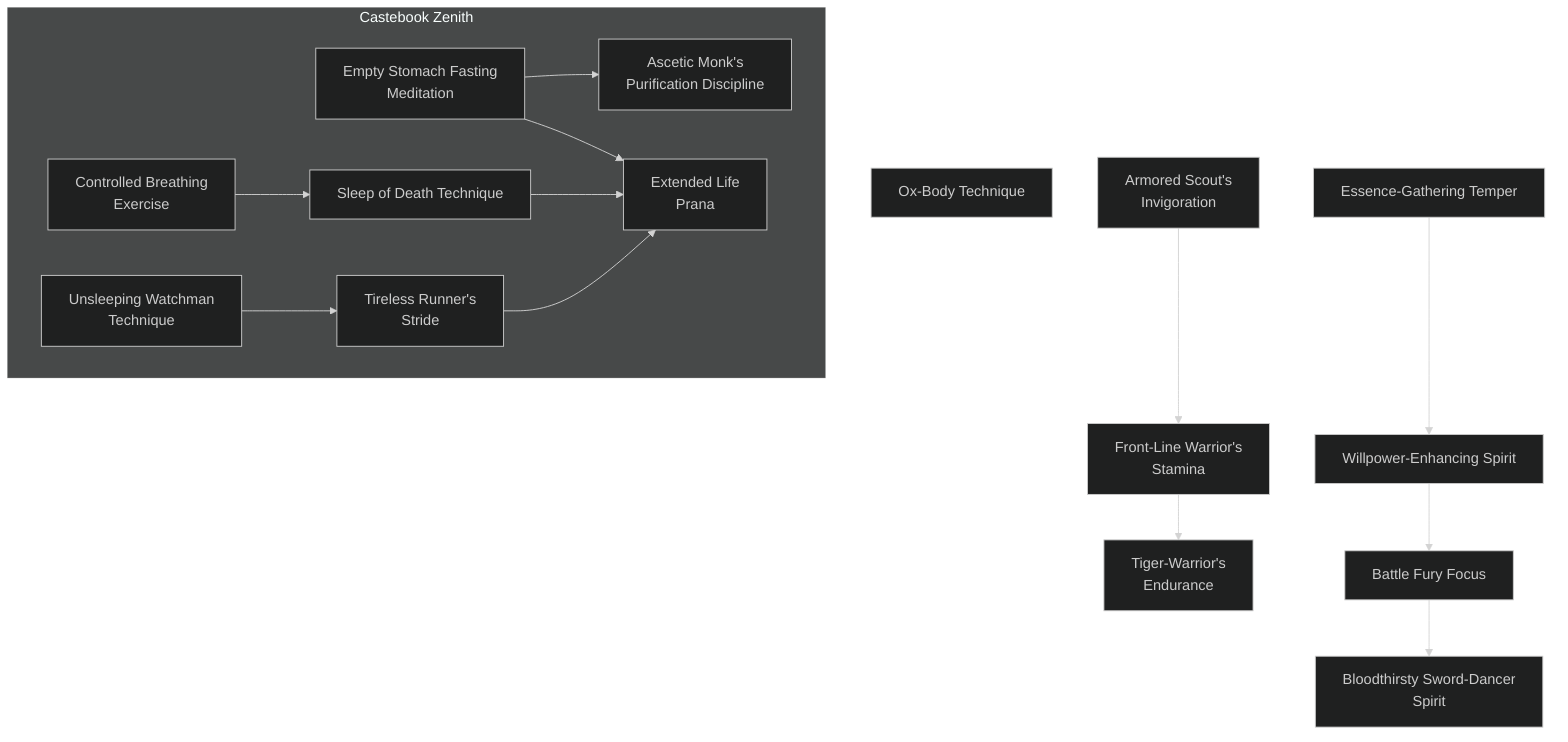 ---
config:
  theme: dark
---

flowchart TD

    ox_body_technique[Ox-Body Technique]
    click ox_body_technique callback "
        Ox-Body Technique<br>
        <br>
        Cost: None<br>
        Duration: Permanent<br>
        Type: Special<br>
        Minimum Endurance: Varies<br>
        Minimum Essence: 1<br>
        Prerequisite Charms: None<br>
        <br>
        The bodies of the Exalted are far more durable than
        those of mere mortals. To help simulate this, an Exalted may
        buy extra health levels as if they were a Charm. A player may
        purchase this Charm up to once per dot of the Endurance
        Ability his character possesses. Each Ox-Body Technique
        Charm purchased can provide one of the following, at the
        player's option, determined at the time of purchase:<br>
        • One -0 health level<br>
        • Two -1 health levels<br>
        • One -1 health level and two -2 health levels<br>
        "

    armored_scouts_invigoration[Armored Scout's<br>Invigoration]
    click armored_scouts_invigoration callback "
        Armored Scout's Invigoration<br>
        <br>
        Cost: 5 motes<br>
        Duration: One day<br>
        Type: Simple<br>
        Minimum Endurance: 2<br>
        Minimum Essence: 2<br>
        Prerequisite Charms: None<br>
        <br>
        The Exalted causes her anima to encompass her gear as
        well as her person, and she adapts perfectly to wearing her
        armor, even in conditions of brutal heat or freezing cold. This
        Charm reduces the fatigue value and mobility penalty of the
        character's armor by one each. A fatigue value of zero means
        that the character need never roll to see if he becomes fatigued
        from wearing the armor. This Charm cannot reduce a
        character's mobility penalty or fatigue value below zero.
        "

    front_line_warriors_stamina[Front-Line Warrior's<br>Stamina]
    armored_scouts_invigoration --> front_line_warriors_stamina
    click front_line_warriors_stamina callback "
        Front-Line Warrior's Stamina<br>
        <br>
        Cost: 10 motes<br>
        Duration: One day<br>
        Type: Simple<br>
        Minimum Endurance: 3<br>
        Minimum Essence: 1<br>
        Prerequisite Charms: Armored Scout's Invigoration<br>
        <br>
        This Charm is a more powerful version of the Armored
        Scout's Invigoration. This Charm reduces the fatigue value and
        mobility penalty of the character's armor by two each. A fatigue
        value of zero means that the character need never roll to see if he
        becomes fatigued from wearing the armor. This Charm cannot
        reduce a character's mobility penalty or fatigue value below zero.
        "

    tiger_warriors_endurance[Tiger-Warrior's<br>Endurance]
    front_line_warriors_stamina --> tiger_warriors_endurance
    click tiger_warriors_endurance callback "
        Tiger Warrior's Endurance<br>
        <br>
        Cost: 15 motes<br>
        Duration: One day<br>
        Type: Simple<br>
        Minimum Endurance: 4<br>
        Minimum Essence: 2<br>
        Prerequisite Charms: Front-Line Warrior's Stamina<br>
        <br>
        The most powerful of the armor Charms, Tiger-Warrior's
        Endurance reduces the fatigue value and mobility penalty of
        the character's armor by three each. A fatigue value of zero
        means that the character need never roll to see if he becomes
        fatigued from wearing the armor. This Charm cannot reduce
        a character's mobility penalty or fatigue value below zero.
        "

    essence_gathering_temper[Essence-Gathering Temper]
    click essence_gathering_temper callback "
        Essence-Gathering Temper<br>
        <br>
        Cost: 1 mote<br>
        Duration: Instant<br>
        Type: Reflexive<br>
        Minimum Endurance: 1<br>
        Minimum Essence: 2<br>
        Prerequisite Charms: None<br>
        Many Exalted learn to tap the wellsprings of Essence
        that are pain and rage. A character who knows this Charm
        may activate it whenever he is hit in combat. For every point
        of damage he takes before soak is applied, his player may roll
        one die. Each success on this roll causes the character to gain
        a mote of Essence. A character cannot gain more Essence
        from any given attack than his Stamina score.
        "

    willpower_enhancing_spirit[Willpower-Enhancing Spirit]
    essence_gathering_temper --> willpower_enhancing_spirit
    click willpower_enhancing_spirit callback "
        Willpower-Enhancing Spirit<br>
        <br>
        Cost: 3 motes<br>
        Duration: Instant<br>
        Type: Reflexive<br>
        Minimum Endurance: 3<br>
        Minimum Essence: 2<br>
        Prerequisite Charms: Essence-Gathering Temper<br>
        <br>
        With this Charm, the character does not simply tap her
        inner rage and pain to refill her Essence pool, but internalizes it
        to gain true inner strength. The Exalted's player may roll one die
        for each health level of damage the character takes when hit in
        combat (that is, damage successes rolled after the character's soak
        is applied). Each success on this roll causes the Exalted to regain
        a point of temporary Willpower. A character using this Charm
        may not raise her temporary Willpower over its permanent value.
        "

    battle_fury_focus[Battle Fury Focus]
    willpower_enhancing_spirit --> battle_fury_focus
    click battle_fury_focus callback "
        Battle Fury Focus<br>
        <br>
        Cost: 5 motes<br>
        Duration: One scene<br>
        Type: Simple<br>
        Minimum Endurance: 3<br>
        Minimum Essence: 2<br>
        Prerequisite Charms: Willpower-Enhancing Spirit<br>
        <br>
        Through the use of this Charm, the character taps his
        inner rage, not to replenish his stores of Essence, but in
        conjunction with them. He channels his anger and infuses it
        with primal magic, making him capable of superhuman feats.<br>
        For the duration of the scene, the character has + 1 die to
        all pools related to combat and subtracts -1 from all wound
        penalties. However, the character must either be engaged in
        combat or attempting to become so engaged. He can attack
        at range and differentiate friend from foe, but his player must
        make a Willpower roll for him to utter sentences of more than
        a few words, move away from the enemy or perform a complex
        action, such as retrieving a small object from a pack. Failure
        means the character simply chooses to ignore whatever the
        action is in favor of attacking or readying himself to attack.
        Success means the character can do whatever it was he
        wished, but the Battle Fury Focus immediately ends, with the
        dice pool bonus dissipating and wound penalties returning.
        The bonus vanishes, and the penalties return starting with
        the action that broke the Battle Fury Focus.
        "

    bloodthirsty_sword_dancer_spirit[Bloodthirsty Sword-Dancer<br>Spirit]
    battle_fury_focus --> bloodthirsty_sword_dancer_spirit
    click bloodthirsty_sword_dancer_spirit callback "
        Bloodthirsty Sword-Dancer Spirit<br>
        <br>
        Cost: 10 motes, 1 Willpower<br>
        Duration: One scene<br>
        Type: Simple<br>
        Minimum Endurance: 4<br>
        Minimum Essence: 2<br>
        Prerequisite Charms: Battle Fury Focus<br>
        <br>
        The battle-trance engendered by Bloodthirsty Sword-Dancer
        Spirit is similar to that of Battle Fury Focus, but greater
        in all ways. While in effect, the character is at +3 to all dice
        pools and suffers no wound penalties. However, her awareness
        of the world around her narrows to little more than a
        narrow red tunnel with things that must die at the far end. The
        character cannot use ranged weapons, cannot speak coherently,
        cannot retreat and cannot choose to fight another foe
        until the one she is attacking is definitively dead. She may
        only attack or move toward the nearest foe via the most direct
        route. A character under the effect of Bloodthirsty Sword-Dancer
        Spirit may opt to die where she stands (for example,
        when holding a gate or bridge against tremendous odds) and,
        in this case, need not move toward the next enemy.<br>
        The character may have difficulty telling friend from
        foe if they are dressed similarly but will generally not attack
        close friends, relatives or lovers unless they attempt to get
        between her and her target or otherwise restrain her.<br>
        Bloodthirsty Sword-Dancer Spirit lasts until the character
        can no longer locate an enemy to kill.<br>
        If the character wishes to leave the state earlier, her
        player may make a Willpower roll to snap the character out
        of it. The Willpower roll is normally difficulty 3, but it is made
        at normal difficulty if there is a loved one or friend attempting
        to restrain the character. Unfortunately, in the event that the
        roll fails when a loved one is attempting to calm the character
        down, she is almost certain to lash out at the unrecognizable
        blur obstructing her from slaying her target.
        "

    subgraph Castebook Zenith
        empty_stomach_fasting_meditation[Empty Stomach Fasting<br>Meditation]
        click empty_stomach_fasting_meditation callback "
            Empty Stomach Fasting Meditation<br>
            <br>
            Cost: 1 mote<br>
            Duration: One day<br>
            Type: Simple<br>
            Minimum Endurance: 1<br>
            Minimum Essence: 1<br>
            Prerequisite Charms: None<br>
            <br>
            The constitutions of Exalted are far more resilient
            than those of mere mortals, yet even the Chosen must
            eat. Through the use of this Charm, an Exalted may
            eliminate her need to eat for a single day. Activation of
            this Charm takes the normal investment of Essence and
            meditation for one-quarter hour. Use of this Charm
            does not alleviate the need to drink water. The Charm
            may be used for up to 40 days in a row without penalty.
            Afterward, the Chosen must eat and drink normally for
            three days in a row. This Charm will not work again
            until the Chosen has so eaten.
            "

        ascetic_monks_purification_discipline[Ascetic Monk's<br>Purification Discipline]
        empty_stomach_fasting_meditation --> ascetic_monks_purification_discipline
        click ascetic_monks_purification_discipline callback "
            Ascetic Monk's Purification Discipline<br>
            <br>
            Cost: 10 motes<br>
            Duration: Three days<br>
            Type: Simple<br>
            Minimum Endurance: 3<br>
            Minimum Essence: 3<br>
            Prerequisite Charms: Empty Stomach Fasting Meditation<br>
            <br>
            In the harsh conditions of the wilderness, even fresh
            water can be hard to come by. The Exalted who has
            mastered this Charm can go without food and water for
            three days. Activation of this Charm takes the normal
            investment of Essence and meditation for a full hour. The
            Exalt must eat and drink normally for at least one day
            before this Charm can be used again.
            "

        controlled_breathing_exercise[Controlled Breathing<br>Exercise]
        click controlled_breathing_exercise callback "
            Controlled Breathing Exercise<br>
            <br>
            Cost: 5 motes<br>
            Duration: One scene<br>
            Type: Simple<br>
            Minimum Endurance: 2<br>
            Minimum Essence: 2<br>
            Prerequisite Charms: None<br>
            <br>
            The Exalted uses Essence to reduce his need for
            breathing. Once the Charm is activated, the Chosen need
            not breath until the scene is over, as long as he does nor
            speak and only attempts simple actions. Each turn the
            Exalted attempts a complicated action, including combat,
            he must make a reflexive Stamina + Endurance roll to
            avoid breathing. Obviously, this Charm is of great use in
            poisoned environments.
            "

        sleep_of_death_technique[Sleep of Death Technique]
        controlled_breathing_exercise --> sleep_of_death_technique
        click sleep_of_death_technique callback "
            Sleep of Death Technique<br>
            <br>
            Cost: 15 motes<br>
            Duration: Special<br>
            Type: Simple<br>
            Minimum Endurance: 4<br>
            Minimum Essence: 4<br>
            Prerequisite Charms: Controlled Breathing Exercise<br>
            <br>
            Through the use of this Charm, an Exalted can give
            the illusion of death. Her heartbeat slows to
            imperceptibility, and she does not breath. To every mortal
            inspection, the Chosen is dead. The Exalted can remain in
            this state for as long as she chooses, but the Charm does not
            remove the need to eat or drink, putting a practical limit
            on its use without the invocation of additional Charms.
            "

        unsleeping_watchman_technique[Unsleeping Watchman<br>Technique]
        click unsleeping_watchman_technique callback "
            Unsleeping Watchman Technique<br>
            <br>
            Cost: 5 motes<br>
            Duration: One night<br>
            Type: Simple<br>
            Minimum Endurance: 2<br>
            Minimum Essence: 2<br>
            Prerequisite Charms: None<br>
            <br>
            Even the most careful of Exalted must sleep sometime,
            and it is when they sleep that they are most vulnerable.
            The use of this Charm replaces the need for a night's sleep
            with spent Essence, allowing the Exalt to act without
            penalty both day and night. There is no limitation on the
            number of concurrent days on which the Charm may be
            used. However, each night that Unsleeping Watchman
            Technique is invoked is a night without dreaming. After
            a number of consecutive days equal to the Chosen's
            Stamina + Endurance, the Exalted will begin to experience
            waking dreams, seeing and hearing weird, seemingly
            disconnected objects and sounds. Mechanically, the distraction
            of these hallucinations will cause the character to
            suffer a one die penalty on all checks. This penalty increases
            by one day for each additional period of (Stamina
            + Endurance) consecutive days.
            "

        tireless_runners_stride[Tireless Runner's<br>Stride]
        unsleeping_watchman_technique --> tireless_runners_stride
        click tireless_runners_stride callback "
            Tireless Runner's Stride<br>
            <br>
            Cost: 10 motes<br>
            Duration: Special<br>
            Type: Simple<br>
            Minimum Endurance: 3<br>
            Minimum Essence: 3<br>
            Prerequisite Charms: Unsleeping Watchman Technique<br>
            <br>
            An Exalted with Tireless Runner's Stride can run for
            an extended period to complete her tasks. The Chosen
            must have a specific target in mind when invoking the
            Charm and must invest the Essence as normal. Afterward,
            the Exalted can run without ceasing until her goal is
            reached. She needs no sleep, nor does she need to perform
            bodily functions. If a sufficient supply of food and water is
            carried, the Exalted may eat and drink without stopping or
            slowing her running speed. Her pace is tripled by the
            investiture of Essence and by the lack of need to stop. If the
            Exalted stops running, the Charm ends. This running
            prevents the Exalt from regaining Essence naturally, just
            like any other strenuous exercise. The Exalted must clearly
            know the location she seeks to properly invoke this Charm.
            "

        extended_life_prana[Extended Life<br>Prana]
        tireless_runners_stride --> extended_life_prana
        empty_stomach_fasting_meditation --> extended_life_prana
        sleep_of_death_technique --> extended_life_prana
        click extended_life_prana callback "
            Extended Life Prana<br>
            <br>
            Cost: None<br>
            Duration: Permanent<br>
            Type: Special<br>
            Minimum Endurance: 7<br>
            Minimum Essence: 7<br>
            Prerequisite Charms: Empty Stomach Fasting Meditation, Sleep of Death Technique, Tireless Runner's Stride<br>
            <br>
            The Exalted who masters this Charm has his natural life
            extended many times, staving off the reaper with his righteousness.
            While the typical Solar Exalted lives for 2,000 to
            3,000 years, this Charm extends his life to 5,000 to 7,000
            years. The possessor of this Charm shows no sign of aging or
            degradation of health until his very last days walking Creation.
            This Charm offers no protection from damage or
            disease, it merely extends the lifespan of the Chosen. In
            addition to the prerequisites listed above, the Exalted must
            have a rating of at least three in all of his Virtues.
            "
    end